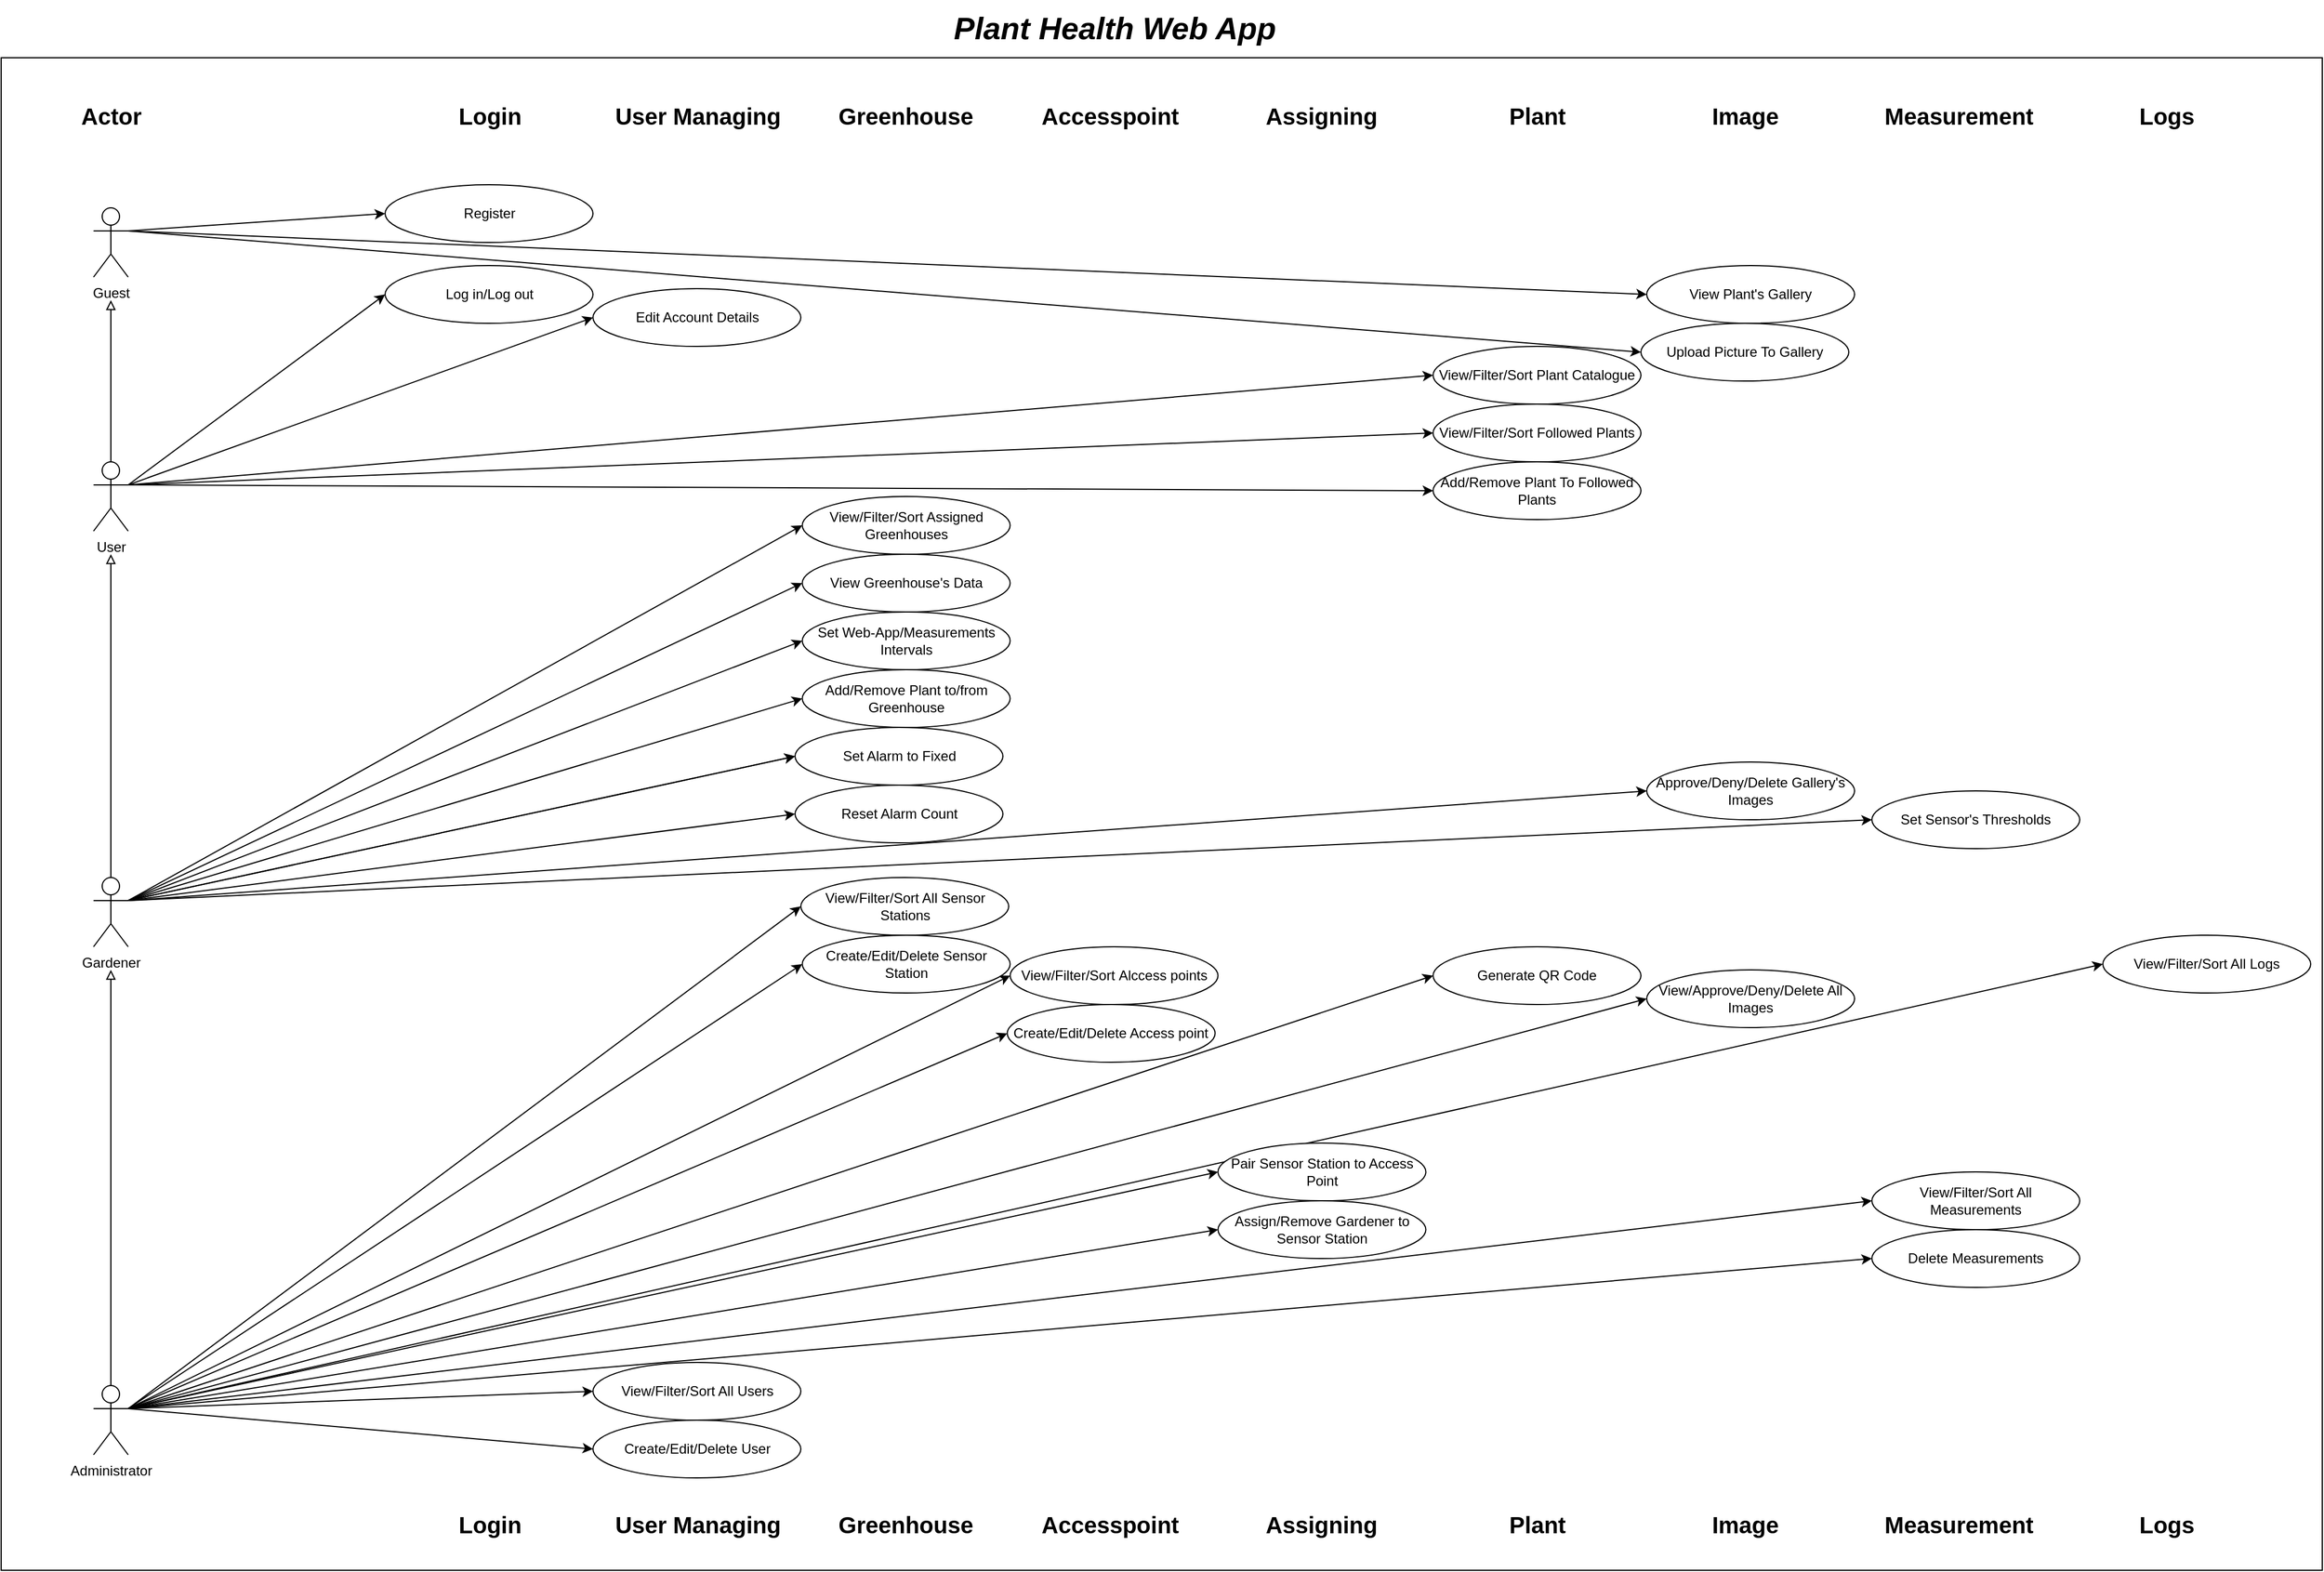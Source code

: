 <mxfile version="21.3.2" type="device">
  <diagram name="Page-1" id="2YBvvXClWsGukQMizWep">
    <mxGraphModel dx="4621" dy="2493" grid="1" gridSize="10" guides="1" tooltips="1" connect="1" arrows="1" fold="1" page="1" pageScale="1" pageWidth="850" pageHeight="1100" math="0" shadow="0">
      <root>
        <mxCell id="0" />
        <mxCell id="1" parent="0" />
        <mxCell id="nNVV6iXkvTo8tEFnaiHL-19" value="" style="rounded=0;whiteSpace=wrap;html=1;direction=south;" parent="1" vertex="1">
          <mxGeometry x="-580" y="-110" width="2010" height="1310" as="geometry" />
        </mxCell>
        <mxCell id="xss07ACvVtE2y7tT9kN_-71" style="rounded=0;orthogonalLoop=1;jettySize=auto;html=1;exitX=1;exitY=0.333;exitDx=0;exitDy=0;exitPerimeter=0;entryX=0;entryY=0.5;entryDx=0;entryDy=0;" parent="1" source="xss07ACvVtE2y7tT9kN_-3" target="xss07ACvVtE2y7tT9kN_-18" edge="1">
          <mxGeometry relative="1" as="geometry" />
        </mxCell>
        <mxCell id="xss07ACvVtE2y7tT9kN_-74" style="rounded=0;orthogonalLoop=1;jettySize=auto;html=1;exitX=1;exitY=0.333;exitDx=0;exitDy=0;exitPerimeter=0;entryX=0;entryY=0.5;entryDx=0;entryDy=0;" parent="1" source="xss07ACvVtE2y7tT9kN_-3" target="xss07ACvVtE2y7tT9kN_-22" edge="1">
          <mxGeometry relative="1" as="geometry" />
        </mxCell>
        <mxCell id="xss07ACvVtE2y7tT9kN_-79" style="rounded=0;orthogonalLoop=1;jettySize=auto;html=1;exitX=1;exitY=0.333;exitDx=0;exitDy=0;exitPerimeter=0;entryX=0;entryY=0.5;entryDx=0;entryDy=0;" parent="1" source="xss07ACvVtE2y7tT9kN_-3" target="xss07ACvVtE2y7tT9kN_-27" edge="1">
          <mxGeometry relative="1" as="geometry" />
        </mxCell>
        <mxCell id="xss07ACvVtE2y7tT9kN_-99" style="rounded=0;orthogonalLoop=1;jettySize=auto;html=1;exitX=1;exitY=0.333;exitDx=0;exitDy=0;exitPerimeter=0;entryX=0;entryY=0.5;entryDx=0;entryDy=0;" parent="1" source="xss07ACvVtE2y7tT9kN_-3" target="xss07ACvVtE2y7tT9kN_-98" edge="1">
          <mxGeometry relative="1" as="geometry" />
        </mxCell>
        <mxCell id="nNVV6iXkvTo8tEFnaiHL-10" style="edgeStyle=orthogonalEdgeStyle;rounded=0;orthogonalLoop=1;jettySize=auto;html=1;endArrow=block;endFill=0;" parent="1" source="xss07ACvVtE2y7tT9kN_-3" edge="1">
          <mxGeometry relative="1" as="geometry">
            <mxPoint x="-485" y="680" as="targetPoint" />
          </mxGeometry>
        </mxCell>
        <mxCell id="wqSd798n81m4m5qbmPEF-8" style="rounded=0;orthogonalLoop=1;jettySize=auto;html=1;exitX=1;exitY=0.333;exitDx=0;exitDy=0;exitPerimeter=0;entryX=0;entryY=0.5;entryDx=0;entryDy=0;" parent="1" source="xss07ACvVtE2y7tT9kN_-3" target="wqSd798n81m4m5qbmPEF-6" edge="1">
          <mxGeometry relative="1" as="geometry" />
        </mxCell>
        <mxCell id="wqSd798n81m4m5qbmPEF-10" style="rounded=0;orthogonalLoop=1;jettySize=auto;html=1;exitX=1;exitY=0.333;exitDx=0;exitDy=0;exitPerimeter=0;entryX=0;entryY=0.5;entryDx=0;entryDy=0;" parent="1" source="xss07ACvVtE2y7tT9kN_-3" target="wqSd798n81m4m5qbmPEF-9" edge="1">
          <mxGeometry relative="1" as="geometry" />
        </mxCell>
        <mxCell id="WpptqNo0F4I48oG-hTSi-6" style="rounded=0;orthogonalLoop=1;jettySize=auto;html=1;exitX=1;exitY=0.333;exitDx=0;exitDy=0;exitPerimeter=0;entryX=0;entryY=0.5;entryDx=0;entryDy=0;" parent="1" source="xss07ACvVtE2y7tT9kN_-3" target="WpptqNo0F4I48oG-hTSi-5" edge="1">
          <mxGeometry relative="1" as="geometry" />
        </mxCell>
        <mxCell id="85VyctHLHdoLGfLHJGnB-18" style="rounded=0;orthogonalLoop=1;jettySize=auto;html=1;exitX=1;exitY=0.333;exitDx=0;exitDy=0;exitPerimeter=0;entryX=0;entryY=0.5;entryDx=0;entryDy=0;" edge="1" parent="1" source="xss07ACvVtE2y7tT9kN_-3" target="85VyctHLHdoLGfLHJGnB-13">
          <mxGeometry relative="1" as="geometry" />
        </mxCell>
        <mxCell id="85VyctHLHdoLGfLHJGnB-19" style="rounded=0;orthogonalLoop=1;jettySize=auto;html=1;exitX=1;exitY=0.333;exitDx=0;exitDy=0;exitPerimeter=0;entryX=0;entryY=0.5;entryDx=0;entryDy=0;" edge="1" parent="1" source="xss07ACvVtE2y7tT9kN_-3" target="85VyctHLHdoLGfLHJGnB-12">
          <mxGeometry relative="1" as="geometry" />
        </mxCell>
        <mxCell id="85VyctHLHdoLGfLHJGnB-20" style="rounded=0;orthogonalLoop=1;jettySize=auto;html=1;exitX=1;exitY=0.333;exitDx=0;exitDy=0;exitPerimeter=0;entryX=0;entryY=0.5;entryDx=0;entryDy=0;" edge="1" parent="1" source="xss07ACvVtE2y7tT9kN_-3" target="85VyctHLHdoLGfLHJGnB-14">
          <mxGeometry relative="1" as="geometry" />
        </mxCell>
        <mxCell id="85VyctHLHdoLGfLHJGnB-21" style="rounded=0;orthogonalLoop=1;jettySize=auto;html=1;exitX=1;exitY=0.333;exitDx=0;exitDy=0;exitPerimeter=0;entryX=0;entryY=0.5;entryDx=0;entryDy=0;" edge="1" parent="1" source="xss07ACvVtE2y7tT9kN_-3" target="85VyctHLHdoLGfLHJGnB-15">
          <mxGeometry relative="1" as="geometry" />
        </mxCell>
        <mxCell id="85VyctHLHdoLGfLHJGnB-22" style="rounded=0;orthogonalLoop=1;jettySize=auto;html=1;exitX=1;exitY=0.333;exitDx=0;exitDy=0;exitPerimeter=0;entryX=0;entryY=0.5;entryDx=0;entryDy=0;" edge="1" parent="1" source="xss07ACvVtE2y7tT9kN_-3" target="85VyctHLHdoLGfLHJGnB-16">
          <mxGeometry relative="1" as="geometry" />
        </mxCell>
        <mxCell id="85VyctHLHdoLGfLHJGnB-23" style="rounded=0;orthogonalLoop=1;jettySize=auto;html=1;exitX=1;exitY=0.333;exitDx=0;exitDy=0;exitPerimeter=0;entryX=0;entryY=0.5;entryDx=0;entryDy=0;" edge="1" parent="1" source="xss07ACvVtE2y7tT9kN_-3" target="85VyctHLHdoLGfLHJGnB-17">
          <mxGeometry relative="1" as="geometry" />
        </mxCell>
        <mxCell id="xss07ACvVtE2y7tT9kN_-3" value="Administrator&lt;br&gt;" style="shape=umlActor;verticalLabelPosition=bottom;verticalAlign=top;html=1;outlineConnect=0;" parent="1" vertex="1">
          <mxGeometry x="-500" y="1040" width="30" height="60" as="geometry" />
        </mxCell>
        <mxCell id="xss07ACvVtE2y7tT9kN_-84" style="rounded=0;orthogonalLoop=1;jettySize=auto;html=1;exitX=1;exitY=0.333;exitDx=0;exitDy=0;exitPerimeter=0;entryX=0;entryY=0.5;entryDx=0;entryDy=0;" parent="1" source="xss07ACvVtE2y7tT9kN_-4" target="xss07ACvVtE2y7tT9kN_-33" edge="1">
          <mxGeometry relative="1" as="geometry" />
        </mxCell>
        <mxCell id="xss07ACvVtE2y7tT9kN_-85" style="rounded=0;orthogonalLoop=1;jettySize=auto;html=1;exitX=1;exitY=0.333;exitDx=0;exitDy=0;exitPerimeter=0;entryX=0;entryY=0.5;entryDx=0;entryDy=0;" parent="1" source="xss07ACvVtE2y7tT9kN_-4" target="xss07ACvVtE2y7tT9kN_-34" edge="1">
          <mxGeometry relative="1" as="geometry" />
        </mxCell>
        <mxCell id="xss07ACvVtE2y7tT9kN_-87" style="rounded=0;orthogonalLoop=1;jettySize=auto;html=1;exitX=1;exitY=0.333;exitDx=0;exitDy=0;exitPerimeter=0;entryX=0;entryY=0.5;entryDx=0;entryDy=0;" parent="1" source="xss07ACvVtE2y7tT9kN_-4" target="xss07ACvVtE2y7tT9kN_-35" edge="1">
          <mxGeometry relative="1" as="geometry" />
        </mxCell>
        <mxCell id="nNVV6iXkvTo8tEFnaiHL-9" style="edgeStyle=orthogonalEdgeStyle;rounded=0;orthogonalLoop=1;jettySize=auto;html=1;endArrow=block;endFill=0;" parent="1" source="xss07ACvVtE2y7tT9kN_-4" edge="1">
          <mxGeometry relative="1" as="geometry">
            <mxPoint x="-485" y="320" as="targetPoint" />
          </mxGeometry>
        </mxCell>
        <mxCell id="wqSd798n81m4m5qbmPEF-7" style="rounded=0;orthogonalLoop=1;jettySize=auto;html=1;exitX=1;exitY=0.333;exitDx=0;exitDy=0;exitPerimeter=0;entryX=0;entryY=0.5;entryDx=0;entryDy=0;" parent="1" source="xss07ACvVtE2y7tT9kN_-4" target="wqSd798n81m4m5qbmPEF-5" edge="1">
          <mxGeometry relative="1" as="geometry" />
        </mxCell>
        <mxCell id="85VyctHLHdoLGfLHJGnB-8" style="rounded=0;orthogonalLoop=1;jettySize=auto;html=1;exitX=1;exitY=0.333;exitDx=0;exitDy=0;exitPerimeter=0;entryX=0;entryY=0.5;entryDx=0;entryDy=0;" edge="1" parent="1" source="xss07ACvVtE2y7tT9kN_-4" target="85VyctHLHdoLGfLHJGnB-3">
          <mxGeometry relative="1" as="geometry" />
        </mxCell>
        <mxCell id="85VyctHLHdoLGfLHJGnB-9" style="rounded=0;orthogonalLoop=1;jettySize=auto;html=1;exitX=1;exitY=0.333;exitDx=0;exitDy=0;exitPerimeter=0;entryX=0;entryY=0.5;entryDx=0;entryDy=0;" edge="1" parent="1" source="xss07ACvVtE2y7tT9kN_-4" target="85VyctHLHdoLGfLHJGnB-5">
          <mxGeometry relative="1" as="geometry" />
        </mxCell>
        <mxCell id="85VyctHLHdoLGfLHJGnB-10" style="rounded=0;orthogonalLoop=1;jettySize=auto;html=1;exitX=1;exitY=0.333;exitDx=0;exitDy=0;exitPerimeter=0;entryX=0;entryY=0.5;entryDx=0;entryDy=0;" edge="1" parent="1" source="xss07ACvVtE2y7tT9kN_-4" target="85VyctHLHdoLGfLHJGnB-6">
          <mxGeometry relative="1" as="geometry" />
        </mxCell>
        <mxCell id="85VyctHLHdoLGfLHJGnB-11" style="rounded=0;orthogonalLoop=1;jettySize=auto;html=1;exitX=1;exitY=0.333;exitDx=0;exitDy=0;exitPerimeter=0;entryX=0;entryY=0.5;entryDx=0;entryDy=0;" edge="1" parent="1" source="xss07ACvVtE2y7tT9kN_-4" target="85VyctHLHdoLGfLHJGnB-7">
          <mxGeometry relative="1" as="geometry" />
        </mxCell>
        <mxCell id="xss07ACvVtE2y7tT9kN_-4" value="Gardener" style="shape=umlActor;verticalLabelPosition=bottom;verticalAlign=top;html=1;outlineConnect=0;" parent="1" vertex="1">
          <mxGeometry x="-500" y="600" width="30" height="60" as="geometry" />
        </mxCell>
        <mxCell id="xss07ACvVtE2y7tT9kN_-91" style="rounded=0;orthogonalLoop=1;jettySize=auto;html=1;exitX=1;exitY=0.333;exitDx=0;exitDy=0;exitPerimeter=0;entryX=0;entryY=0.5;entryDx=0;entryDy=0;" parent="1" source="xss07ACvVtE2y7tT9kN_-16" target="xss07ACvVtE2y7tT9kN_-54" edge="1">
          <mxGeometry relative="1" as="geometry" />
        </mxCell>
        <mxCell id="xss07ACvVtE2y7tT9kN_-95" style="rounded=0;orthogonalLoop=1;jettySize=auto;html=1;exitX=1;exitY=0.333;exitDx=0;exitDy=0;exitPerimeter=0;entryX=0;entryY=0.5;entryDx=0;entryDy=0;" parent="1" source="xss07ACvVtE2y7tT9kN_-16" target="xss07ACvVtE2y7tT9kN_-36" edge="1">
          <mxGeometry relative="1" as="geometry" />
        </mxCell>
        <mxCell id="nNVV6iXkvTo8tEFnaiHL-8" style="edgeStyle=orthogonalEdgeStyle;rounded=0;orthogonalLoop=1;jettySize=auto;html=1;endArrow=block;endFill=0;" parent="1" source="xss07ACvVtE2y7tT9kN_-16" edge="1">
          <mxGeometry relative="1" as="geometry">
            <mxPoint x="-485" y="100" as="targetPoint" />
          </mxGeometry>
        </mxCell>
        <mxCell id="wqSd798n81m4m5qbmPEF-2" style="rounded=0;orthogonalLoop=1;jettySize=auto;html=1;exitX=1;exitY=0.333;exitDx=0;exitDy=0;exitPerimeter=0;entryX=0;entryY=0.5;entryDx=0;entryDy=0;" parent="1" source="xss07ACvVtE2y7tT9kN_-16" target="wqSd798n81m4m5qbmPEF-1" edge="1">
          <mxGeometry relative="1" as="geometry" />
        </mxCell>
        <mxCell id="wqSd798n81m4m5qbmPEF-4" style="rounded=0;orthogonalLoop=1;jettySize=auto;html=1;exitX=1;exitY=0.333;exitDx=0;exitDy=0;exitPerimeter=0;entryX=0;entryY=0.5;entryDx=0;entryDy=0;" parent="1" source="xss07ACvVtE2y7tT9kN_-16" target="wqSd798n81m4m5qbmPEF-3" edge="1">
          <mxGeometry relative="1" as="geometry" />
        </mxCell>
        <mxCell id="85VyctHLHdoLGfLHJGnB-2" style="rounded=0;orthogonalLoop=1;jettySize=auto;html=1;exitX=1;exitY=0.333;exitDx=0;exitDy=0;exitPerimeter=0;entryX=0;entryY=0.5;entryDx=0;entryDy=0;" edge="1" parent="1" source="xss07ACvVtE2y7tT9kN_-16" target="85VyctHLHdoLGfLHJGnB-1">
          <mxGeometry relative="1" as="geometry" />
        </mxCell>
        <mxCell id="xss07ACvVtE2y7tT9kN_-16" value="User" style="shape=umlActor;verticalLabelPosition=bottom;verticalAlign=top;html=1;outlineConnect=0;" parent="1" vertex="1">
          <mxGeometry x="-500" y="240" width="30" height="60" as="geometry" />
        </mxCell>
        <mxCell id="xss07ACvVtE2y7tT9kN_-97" style="rounded=0;orthogonalLoop=1;jettySize=auto;html=1;exitX=1;exitY=0.333;exitDx=0;exitDy=0;exitPerimeter=0;entryX=0;entryY=0.5;entryDx=0;entryDy=0;" parent="1" source="xss07ACvVtE2y7tT9kN_-17" target="xss07ACvVtE2y7tT9kN_-38" edge="1">
          <mxGeometry relative="1" as="geometry" />
        </mxCell>
        <mxCell id="nNVV6iXkvTo8tEFnaiHL-4" style="rounded=0;orthogonalLoop=1;jettySize=auto;html=1;exitX=1;exitY=0.333;exitDx=0;exitDy=0;exitPerimeter=0;entryX=0;entryY=0.5;entryDx=0;entryDy=0;" parent="1" source="xss07ACvVtE2y7tT9kN_-17" target="xss07ACvVtE2y7tT9kN_-39" edge="1">
          <mxGeometry relative="1" as="geometry" />
        </mxCell>
        <mxCell id="WpptqNo0F4I48oG-hTSi-2" style="rounded=0;orthogonalLoop=1;jettySize=auto;html=1;exitX=1;exitY=0.333;exitDx=0;exitDy=0;exitPerimeter=0;entryX=0;entryY=0.5;entryDx=0;entryDy=0;" parent="1" source="xss07ACvVtE2y7tT9kN_-17" target="WpptqNo0F4I48oG-hTSi-1" edge="1">
          <mxGeometry relative="1" as="geometry" />
        </mxCell>
        <mxCell id="xss07ACvVtE2y7tT9kN_-17" value="Guest" style="shape=umlActor;verticalLabelPosition=bottom;verticalAlign=top;html=1;outlineConnect=0;" parent="1" vertex="1">
          <mxGeometry x="-500" y="20" width="30" height="60" as="geometry" />
        </mxCell>
        <mxCell id="xss07ACvVtE2y7tT9kN_-18" value="Create/Edit/Delete User" style="ellipse;whiteSpace=wrap;html=1;" parent="1" vertex="1">
          <mxGeometry x="-67.5" y="1070" width="180" height="50" as="geometry" />
        </mxCell>
        <mxCell id="xss07ACvVtE2y7tT9kN_-22" value="Create/Edit/Delete Sensor Station" style="ellipse;whiteSpace=wrap;html=1;" parent="1" vertex="1">
          <mxGeometry x="113.75" y="650" width="180" height="50" as="geometry" />
        </mxCell>
        <mxCell id="xss07ACvVtE2y7tT9kN_-27" value="Create/Edit/Delete Access point" style="ellipse;whiteSpace=wrap;html=1;" parent="1" vertex="1">
          <mxGeometry x="291.25" y="710" width="180" height="50" as="geometry" />
        </mxCell>
        <mxCell id="xss07ACvVtE2y7tT9kN_-33" value="Set Web-App/Measurements Intervals" style="ellipse;whiteSpace=wrap;html=1;" parent="1" vertex="1">
          <mxGeometry x="113.75" y="370" width="180" height="50" as="geometry" />
        </mxCell>
        <mxCell id="xss07ACvVtE2y7tT9kN_-34" value="Set Sensor&#39;s Thresholds" style="ellipse;whiteSpace=wrap;html=1;" parent="1" vertex="1">
          <mxGeometry x="1040" y="525" width="180" height="50" as="geometry" />
        </mxCell>
        <mxCell id="xss07ACvVtE2y7tT9kN_-35" value="Approve/Deny/Delete Gallery&#39;s Images" style="ellipse;whiteSpace=wrap;html=1;" parent="1" vertex="1">
          <mxGeometry x="845" y="500" width="180" height="50" as="geometry" />
        </mxCell>
        <mxCell id="xss07ACvVtE2y7tT9kN_-36" value="Add/Remove Plant To Followed Plants" style="ellipse;whiteSpace=wrap;html=1;" parent="1" vertex="1">
          <mxGeometry x="660" y="240" width="180" height="50" as="geometry" />
        </mxCell>
        <mxCell id="xss07ACvVtE2y7tT9kN_-38" value="Upload Picture To Gallery" style="ellipse;whiteSpace=wrap;html=1;" parent="1" vertex="1">
          <mxGeometry x="840" y="120" width="180" height="50" as="geometry" />
        </mxCell>
        <mxCell id="xss07ACvVtE2y7tT9kN_-39" value="Register" style="ellipse;whiteSpace=wrap;html=1;" parent="1" vertex="1">
          <mxGeometry x="-247.5" width="180" height="50" as="geometry" />
        </mxCell>
        <mxCell id="xss07ACvVtE2y7tT9kN_-54" value="Log in/Log out" style="ellipse;whiteSpace=wrap;html=1;" parent="1" vertex="1">
          <mxGeometry x="-247.5" y="70" width="180" height="50" as="geometry" />
        </mxCell>
        <mxCell id="xss07ACvVtE2y7tT9kN_-64" value="&lt;font size=&quot;1&quot; style=&quot;&quot;&gt;&lt;b style=&quot;font-size: 20px;&quot;&gt;Actor&lt;/b&gt;&lt;/font&gt;" style="text;html=1;align=center;verticalAlign=middle;resizable=0;points=[];autosize=1;strokeColor=none;fillColor=none;" parent="1" vertex="1">
          <mxGeometry x="-525" y="-80" width="80" height="40" as="geometry" />
        </mxCell>
        <mxCell id="xss07ACvVtE2y7tT9kN_-65" value="&lt;font size=&quot;1&quot; style=&quot;&quot;&gt;&lt;b style=&quot;font-size: 20px;&quot;&gt;User Managing&lt;/b&gt;&lt;/font&gt;" style="text;html=1;align=center;verticalAlign=middle;resizable=0;points=[];autosize=1;strokeColor=none;fillColor=none;" parent="1" vertex="1">
          <mxGeometry x="-62.5" y="-80" width="170" height="40" as="geometry" />
        </mxCell>
        <mxCell id="xss07ACvVtE2y7tT9kN_-66" value="&lt;font size=&quot;1&quot; style=&quot;&quot;&gt;&lt;b style=&quot;font-size: 20px;&quot;&gt;Greenhouse&lt;/b&gt;&lt;/font&gt;" style="text;html=1;align=center;verticalAlign=middle;resizable=0;points=[];autosize=1;strokeColor=none;fillColor=none;" parent="1" vertex="1">
          <mxGeometry x="132.5" y="-80" width="140" height="40" as="geometry" />
        </mxCell>
        <mxCell id="xss07ACvVtE2y7tT9kN_-67" value="&lt;font size=&quot;1&quot; style=&quot;&quot;&gt;&lt;b style=&quot;font-size: 20px;&quot;&gt;Accesspoint&lt;/b&gt;&lt;/font&gt;" style="text;html=1;align=center;verticalAlign=middle;resizable=0;points=[];autosize=1;strokeColor=none;fillColor=none;" parent="1" vertex="1">
          <mxGeometry x="310" y="-80" width="140" height="40" as="geometry" />
        </mxCell>
        <mxCell id="xss07ACvVtE2y7tT9kN_-68" value="&lt;font size=&quot;1&quot; style=&quot;&quot;&gt;&lt;b style=&quot;font-size: 20px;&quot;&gt;Assigning&lt;/b&gt;&lt;/font&gt;" style="text;html=1;align=center;verticalAlign=middle;resizable=0;points=[];autosize=1;strokeColor=none;fillColor=none;" parent="1" vertex="1">
          <mxGeometry x="502.5" y="-80" width="120" height="40" as="geometry" />
        </mxCell>
        <mxCell id="xss07ACvVtE2y7tT9kN_-69" value="&lt;font size=&quot;1&quot; style=&quot;&quot;&gt;&lt;b style=&quot;font-size: 20px;&quot;&gt;Plant&lt;/b&gt;&lt;/font&gt;" style="text;html=1;align=center;verticalAlign=middle;resizable=0;points=[];autosize=1;strokeColor=none;fillColor=none;" parent="1" vertex="1">
          <mxGeometry x="715" y="-80" width="70" height="40" as="geometry" />
        </mxCell>
        <mxCell id="xss07ACvVtE2y7tT9kN_-70" value="&lt;font size=&quot;1&quot; style=&quot;&quot;&gt;&lt;b style=&quot;font-size: 20px;&quot;&gt;Login&lt;/b&gt;&lt;/font&gt;" style="text;html=1;align=center;verticalAlign=middle;resizable=0;points=[];autosize=1;strokeColor=none;fillColor=none;" parent="1" vertex="1">
          <mxGeometry x="-197.5" y="-80" width="80" height="40" as="geometry" />
        </mxCell>
        <mxCell id="xss07ACvVtE2y7tT9kN_-98" value="Assign/Remove Gardener to Sensor Station" style="ellipse;whiteSpace=wrap;html=1;" parent="1" vertex="1">
          <mxGeometry x="473.75" y="880" width="180" height="50" as="geometry" />
        </mxCell>
        <mxCell id="xss07ACvVtE2y7tT9kN_-110" value="&lt;font size=&quot;1&quot; style=&quot;&quot;&gt;&lt;b style=&quot;&quot;&gt;&lt;i style=&quot;font-size: 27px;&quot;&gt;Plant Health Web App&lt;/i&gt;&lt;/b&gt;&lt;/font&gt;" style="text;html=1;align=center;verticalAlign=middle;resizable=0;points=[];autosize=1;strokeColor=none;fillColor=none;" parent="1" vertex="1">
          <mxGeometry x="233.75" y="-160" width="300" height="50" as="geometry" />
        </mxCell>
        <mxCell id="wqSd798n81m4m5qbmPEF-1" value="View/Filter/Sort Plant Catalogue" style="ellipse;whiteSpace=wrap;html=1;" parent="1" vertex="1">
          <mxGeometry x="660" y="140" width="180" height="50" as="geometry" />
        </mxCell>
        <mxCell id="wqSd798n81m4m5qbmPEF-3" value="View/Filter/Sort Followed Plants" style="ellipse;whiteSpace=wrap;html=1;" parent="1" vertex="1">
          <mxGeometry x="660" y="190" width="180" height="50" as="geometry" />
        </mxCell>
        <mxCell id="wqSd798n81m4m5qbmPEF-5" value="View/Filter/Sort Assigned Greenhouses" style="ellipse;whiteSpace=wrap;html=1;" parent="1" vertex="1">
          <mxGeometry x="113.75" y="270" width="180" height="50" as="geometry" />
        </mxCell>
        <mxCell id="wqSd798n81m4m5qbmPEF-6" value="View/Filter/Sort All Sensor Stations" style="ellipse;whiteSpace=wrap;html=1;" parent="1" vertex="1">
          <mxGeometry x="112.5" y="600" width="180" height="50" as="geometry" />
        </mxCell>
        <mxCell id="wqSd798n81m4m5qbmPEF-9" value="View/Filter/Sort&amp;nbsp;Alccess points" style="ellipse;whiteSpace=wrap;html=1;" parent="1" vertex="1">
          <mxGeometry x="293.75" y="660" width="180" height="50" as="geometry" />
        </mxCell>
        <mxCell id="WpptqNo0F4I48oG-hTSi-1" value="View Plant&#39;s Gallery" style="ellipse;whiteSpace=wrap;html=1;" parent="1" vertex="1">
          <mxGeometry x="845" y="70" width="180" height="50" as="geometry" />
        </mxCell>
        <mxCell id="WpptqNo0F4I48oG-hTSi-5" value="Generate QR Code" style="ellipse;whiteSpace=wrap;html=1;" parent="1" vertex="1">
          <mxGeometry x="660" y="660" width="180" height="50" as="geometry" />
        </mxCell>
        <mxCell id="85VyctHLHdoLGfLHJGnB-1" value="Edit Account Details" style="ellipse;whiteSpace=wrap;html=1;" vertex="1" parent="1">
          <mxGeometry x="-67.5" y="90" width="180" height="50" as="geometry" />
        </mxCell>
        <mxCell id="85VyctHLHdoLGfLHJGnB-3" value="View Greenhouse&#39;s Data" style="ellipse;whiteSpace=wrap;html=1;" vertex="1" parent="1">
          <mxGeometry x="113.75" y="320" width="180" height="50" as="geometry" />
        </mxCell>
        <mxCell id="85VyctHLHdoLGfLHJGnB-5" value="Reset Alarm Count" style="ellipse;whiteSpace=wrap;html=1;" vertex="1" parent="1">
          <mxGeometry x="107.5" y="520" width="180" height="50" as="geometry" />
        </mxCell>
        <mxCell id="85VyctHLHdoLGfLHJGnB-7" value="Add/Remove Plant to/from Greenhouse" style="ellipse;whiteSpace=wrap;html=1;" vertex="1" parent="1">
          <mxGeometry x="113.75" y="420" width="180" height="50" as="geometry" />
        </mxCell>
        <mxCell id="85VyctHLHdoLGfLHJGnB-12" value="Pair Sensor Station to Access Point" style="ellipse;whiteSpace=wrap;html=1;" vertex="1" parent="1">
          <mxGeometry x="473.75" y="830" width="180" height="50" as="geometry" />
        </mxCell>
        <mxCell id="85VyctHLHdoLGfLHJGnB-13" value="View/Filter/Sort All Users" style="ellipse;whiteSpace=wrap;html=1;" vertex="1" parent="1">
          <mxGeometry x="-67.5" y="1020" width="180" height="50" as="geometry" />
        </mxCell>
        <mxCell id="85VyctHLHdoLGfLHJGnB-14" value="View/Filter/Sort All Logs" style="ellipse;whiteSpace=wrap;html=1;" vertex="1" parent="1">
          <mxGeometry x="1240" y="650" width="180" height="50" as="geometry" />
        </mxCell>
        <mxCell id="85VyctHLHdoLGfLHJGnB-15" value="View/Filter/Sort All Measurements" style="ellipse;whiteSpace=wrap;html=1;" vertex="1" parent="1">
          <mxGeometry x="1040" y="855" width="180" height="50" as="geometry" />
        </mxCell>
        <mxCell id="85VyctHLHdoLGfLHJGnB-16" value="Delete Measurements" style="ellipse;whiteSpace=wrap;html=1;" vertex="1" parent="1">
          <mxGeometry x="1040" y="905" width="180" height="50" as="geometry" />
        </mxCell>
        <mxCell id="85VyctHLHdoLGfLHJGnB-17" value="View/Approve/Deny/Delete All Images" style="ellipse;whiteSpace=wrap;html=1;" vertex="1" parent="1">
          <mxGeometry x="845" y="680" width="180" height="50" as="geometry" />
        </mxCell>
        <mxCell id="85VyctHLHdoLGfLHJGnB-26" value="&lt;font size=&quot;1&quot; style=&quot;&quot;&gt;&lt;b style=&quot;font-size: 20px;&quot;&gt;Image&lt;/b&gt;&lt;/font&gt;" style="text;html=1;align=center;verticalAlign=middle;resizable=0;points=[];autosize=1;strokeColor=none;fillColor=none;" vertex="1" parent="1">
          <mxGeometry x="890" y="-80" width="80" height="40" as="geometry" />
        </mxCell>
        <mxCell id="85VyctHLHdoLGfLHJGnB-27" value="&lt;font size=&quot;1&quot; style=&quot;&quot;&gt;&lt;b style=&quot;font-size: 20px;&quot;&gt;Measurement&lt;/b&gt;&lt;/font&gt;" style="text;html=1;align=center;verticalAlign=middle;resizable=0;points=[];autosize=1;strokeColor=none;fillColor=none;" vertex="1" parent="1">
          <mxGeometry x="1040" y="-80" width="150" height="40" as="geometry" />
        </mxCell>
        <mxCell id="85VyctHLHdoLGfLHJGnB-28" value="&lt;font size=&quot;1&quot; style=&quot;&quot;&gt;&lt;b style=&quot;font-size: 20px;&quot;&gt;Logs&lt;/b&gt;&lt;/font&gt;" style="text;html=1;align=center;verticalAlign=middle;resizable=0;points=[];autosize=1;strokeColor=none;fillColor=none;" vertex="1" parent="1">
          <mxGeometry x="1260" y="-80" width="70" height="40" as="geometry" />
        </mxCell>
        <mxCell id="85VyctHLHdoLGfLHJGnB-29" value="" style="rounded=0;orthogonalLoop=1;jettySize=auto;html=1;exitX=1;exitY=0.333;exitDx=0;exitDy=0;exitPerimeter=0;entryX=0;entryY=0.5;entryDx=0;entryDy=0;" edge="1" parent="1" source="xss07ACvVtE2y7tT9kN_-4" target="85VyctHLHdoLGfLHJGnB-6">
          <mxGeometry relative="1" as="geometry">
            <mxPoint x="-470" y="470" as="sourcePoint" />
            <mxPoint x="1065" y="525" as="targetPoint" />
          </mxGeometry>
        </mxCell>
        <mxCell id="85VyctHLHdoLGfLHJGnB-6" value="Set Alarm to Fixed" style="ellipse;whiteSpace=wrap;html=1;" vertex="1" parent="1">
          <mxGeometry x="107.5" y="470" width="180" height="50" as="geometry" />
        </mxCell>
        <mxCell id="85VyctHLHdoLGfLHJGnB-32" value="&lt;font size=&quot;1&quot; style=&quot;&quot;&gt;&lt;b style=&quot;font-size: 20px;&quot;&gt;User Managing&lt;/b&gt;&lt;/font&gt;" style="text;html=1;align=center;verticalAlign=middle;resizable=0;points=[];autosize=1;strokeColor=none;fillColor=none;" vertex="1" parent="1">
          <mxGeometry x="-62.5" y="1140" width="170" height="40" as="geometry" />
        </mxCell>
        <mxCell id="85VyctHLHdoLGfLHJGnB-33" value="&lt;font size=&quot;1&quot; style=&quot;&quot;&gt;&lt;b style=&quot;font-size: 20px;&quot;&gt;Greenhouse&lt;/b&gt;&lt;/font&gt;" style="text;html=1;align=center;verticalAlign=middle;resizable=0;points=[];autosize=1;strokeColor=none;fillColor=none;" vertex="1" parent="1">
          <mxGeometry x="132.5" y="1140" width="140" height="40" as="geometry" />
        </mxCell>
        <mxCell id="85VyctHLHdoLGfLHJGnB-34" value="&lt;font size=&quot;1&quot; style=&quot;&quot;&gt;&lt;b style=&quot;font-size: 20px;&quot;&gt;Accesspoint&lt;/b&gt;&lt;/font&gt;" style="text;html=1;align=center;verticalAlign=middle;resizable=0;points=[];autosize=1;strokeColor=none;fillColor=none;" vertex="1" parent="1">
          <mxGeometry x="310" y="1140" width="140" height="40" as="geometry" />
        </mxCell>
        <mxCell id="85VyctHLHdoLGfLHJGnB-35" value="&lt;font size=&quot;1&quot; style=&quot;&quot;&gt;&lt;b style=&quot;font-size: 20px;&quot;&gt;Assigning&lt;/b&gt;&lt;/font&gt;" style="text;html=1;align=center;verticalAlign=middle;resizable=0;points=[];autosize=1;strokeColor=none;fillColor=none;" vertex="1" parent="1">
          <mxGeometry x="502.5" y="1140" width="120" height="40" as="geometry" />
        </mxCell>
        <mxCell id="85VyctHLHdoLGfLHJGnB-36" value="&lt;font size=&quot;1&quot; style=&quot;&quot;&gt;&lt;b style=&quot;font-size: 20px;&quot;&gt;Plant&lt;/b&gt;&lt;/font&gt;" style="text;html=1;align=center;verticalAlign=middle;resizable=0;points=[];autosize=1;strokeColor=none;fillColor=none;" vertex="1" parent="1">
          <mxGeometry x="715" y="1140" width="70" height="40" as="geometry" />
        </mxCell>
        <mxCell id="85VyctHLHdoLGfLHJGnB-37" value="&lt;font size=&quot;1&quot; style=&quot;&quot;&gt;&lt;b style=&quot;font-size: 20px;&quot;&gt;Login&lt;/b&gt;&lt;/font&gt;" style="text;html=1;align=center;verticalAlign=middle;resizable=0;points=[];autosize=1;strokeColor=none;fillColor=none;" vertex="1" parent="1">
          <mxGeometry x="-197.5" y="1140" width="80" height="40" as="geometry" />
        </mxCell>
        <mxCell id="85VyctHLHdoLGfLHJGnB-38" value="&lt;font size=&quot;1&quot; style=&quot;&quot;&gt;&lt;b style=&quot;font-size: 20px;&quot;&gt;Image&lt;/b&gt;&lt;/font&gt;" style="text;html=1;align=center;verticalAlign=middle;resizable=0;points=[];autosize=1;strokeColor=none;fillColor=none;" vertex="1" parent="1">
          <mxGeometry x="890" y="1140" width="80" height="40" as="geometry" />
        </mxCell>
        <mxCell id="85VyctHLHdoLGfLHJGnB-39" value="&lt;font size=&quot;1&quot; style=&quot;&quot;&gt;&lt;b style=&quot;font-size: 20px;&quot;&gt;Measurement&lt;/b&gt;&lt;/font&gt;" style="text;html=1;align=center;verticalAlign=middle;resizable=0;points=[];autosize=1;strokeColor=none;fillColor=none;" vertex="1" parent="1">
          <mxGeometry x="1040" y="1140" width="150" height="40" as="geometry" />
        </mxCell>
        <mxCell id="85VyctHLHdoLGfLHJGnB-40" value="&lt;font size=&quot;1&quot; style=&quot;&quot;&gt;&lt;b style=&quot;font-size: 20px;&quot;&gt;Logs&lt;/b&gt;&lt;/font&gt;" style="text;html=1;align=center;verticalAlign=middle;resizable=0;points=[];autosize=1;strokeColor=none;fillColor=none;" vertex="1" parent="1">
          <mxGeometry x="1260" y="1140" width="70" height="40" as="geometry" />
        </mxCell>
      </root>
    </mxGraphModel>
  </diagram>
</mxfile>
